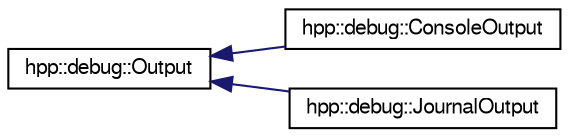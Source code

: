 digraph "Graphical Class Hierarchy"
{
  edge [fontname="FreeSans",fontsize="10",labelfontname="FreeSans",labelfontsize="10"];
  node [fontname="FreeSans",fontsize="10",shape=record];
  rankdir="LR";
  Node1 [label="hpp::debug::Output",height=0.2,width=0.4,color="black", fillcolor="white", style="filled",URL="$a00006.html",tooltip="Debugging output. "];
  Node1 -> Node2 [dir="back",color="midnightblue",fontsize="10",style="solid",fontname="FreeSans"];
  Node2 [label="hpp::debug::ConsoleOutput",height=0.2,width=0.4,color="black", fillcolor="white", style="filled",URL="$a00002.html",tooltip="Logging in console (std::cerr). "];
  Node1 -> Node3 [dir="back",color="midnightblue",fontsize="10",style="solid",fontname="FreeSans"];
  Node3 [label="hpp::debug::JournalOutput",height=0.2,width=0.4,color="black", fillcolor="white", style="filled",URL="$a00004.html",tooltip="Logging in journal file in the logging directory. "];
}
